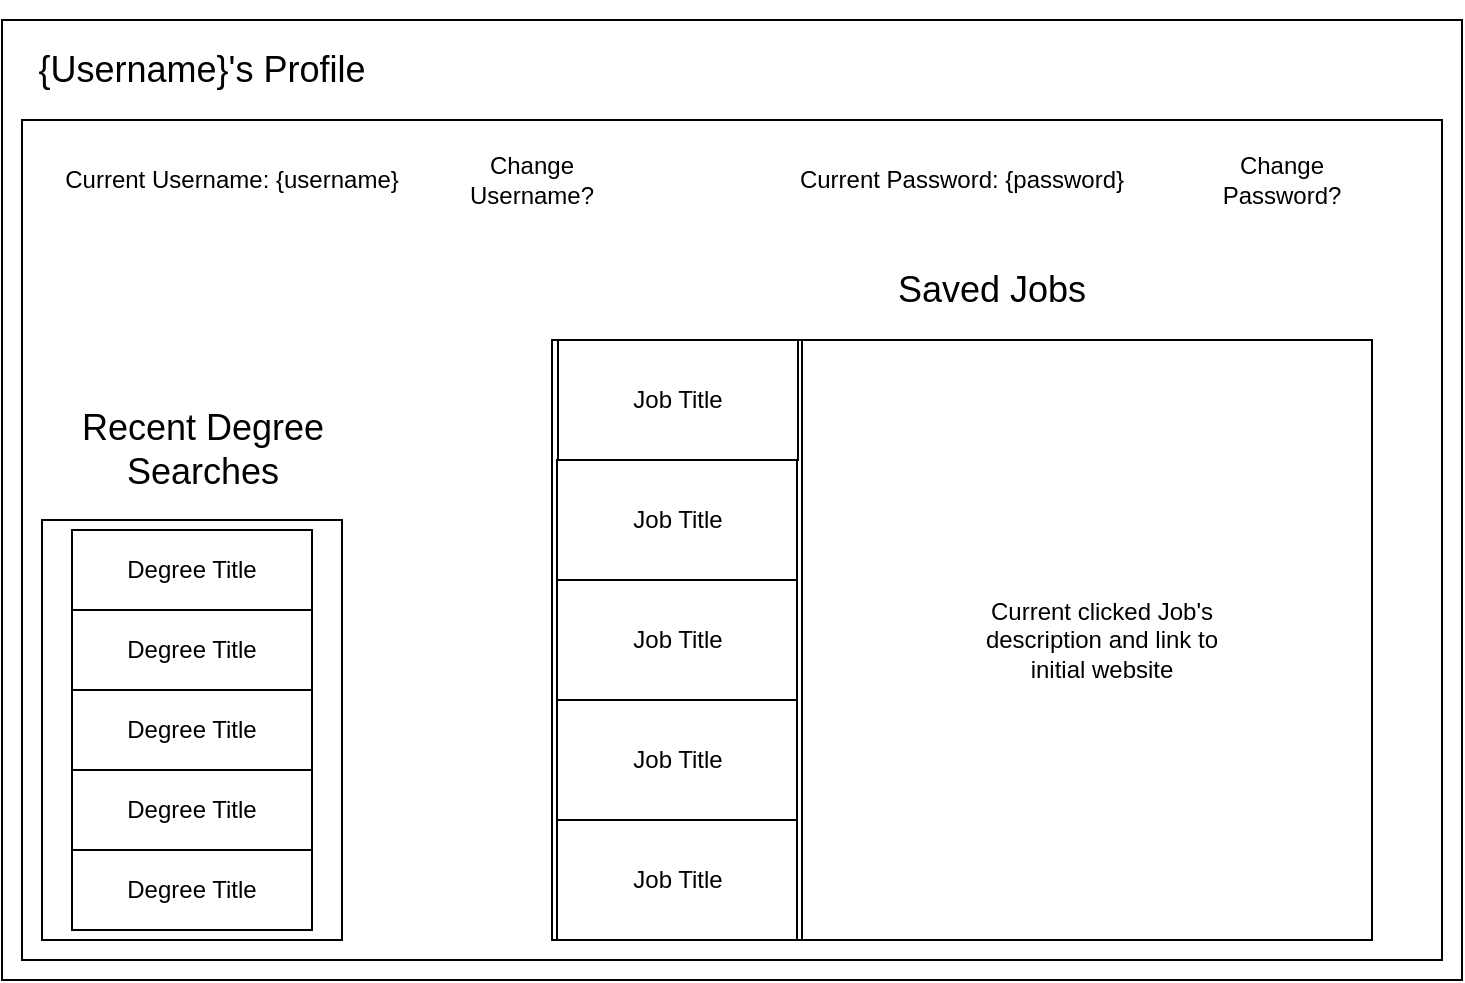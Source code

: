 <mxfile version="13.8.8" type="device"><diagram id="NpVtGdBBay8emQcM6yuT" name="Page-1"><mxGraphModel dx="997" dy="548" grid="1" gridSize="10" guides="1" tooltips="1" connect="1" arrows="1" fold="1" page="1" pageScale="1" pageWidth="850" pageHeight="1100" math="0" shadow="0"><root><mxCell id="0"/><mxCell id="1" parent="0"/><mxCell id="-PqZbzbsZzkwf-D_wNvk-1" value="" style="rounded=0;whiteSpace=wrap;html=1;" parent="1" vertex="1"><mxGeometry x="80" y="100" width="730" height="480" as="geometry"/></mxCell><mxCell id="avZ0v-5ZP6oGCZnhXKNt-16" value="&lt;font style=&quot;font-size: 18px&quot;&gt;{Username}'s Profile&lt;/font&gt;" style="text;html=1;strokeColor=none;fillColor=none;align=center;verticalAlign=middle;whiteSpace=wrap;rounded=0;" vertex="1" parent="1"><mxGeometry x="80" y="90" width="200" height="70" as="geometry"/></mxCell><mxCell id="avZ0v-5ZP6oGCZnhXKNt-17" value="" style="rounded=0;whiteSpace=wrap;html=1;" vertex="1" parent="1"><mxGeometry x="90" y="150" width="710" height="420" as="geometry"/></mxCell><mxCell id="avZ0v-5ZP6oGCZnhXKNt-18" value="Current Username: {username}" style="text;html=1;strokeColor=none;fillColor=none;align=center;verticalAlign=middle;whiteSpace=wrap;rounded=0;" vertex="1" parent="1"><mxGeometry x="100" y="170" width="190" height="20" as="geometry"/></mxCell><mxCell id="avZ0v-5ZP6oGCZnhXKNt-19" value="Current Password: {password}" style="text;html=1;strokeColor=none;fillColor=none;align=center;verticalAlign=middle;whiteSpace=wrap;rounded=0;" vertex="1" parent="1"><mxGeometry x="470" y="170" width="180" height="20" as="geometry"/></mxCell><mxCell id="avZ0v-5ZP6oGCZnhXKNt-20" value="" style="rounded=0;whiteSpace=wrap;html=1;" vertex="1" parent="1"><mxGeometry x="100" y="350" width="150" height="210" as="geometry"/></mxCell><mxCell id="avZ0v-5ZP6oGCZnhXKNt-21" value="&lt;font style=&quot;font-size: 18px&quot;&gt;Recent Degree Searches&lt;/font&gt;" style="text;html=1;strokeColor=none;fillColor=none;align=center;verticalAlign=middle;whiteSpace=wrap;rounded=0;" vertex="1" parent="1"><mxGeometry x="112.5" y="290" width="135" height="50" as="geometry"/></mxCell><mxCell id="avZ0v-5ZP6oGCZnhXKNt-22" value="Degree Title" style="rounded=0;whiteSpace=wrap;html=1;" vertex="1" parent="1"><mxGeometry x="115" y="355" width="120" height="40" as="geometry"/></mxCell><mxCell id="avZ0v-5ZP6oGCZnhXKNt-23" value="Degree Title" style="rounded=0;whiteSpace=wrap;html=1;" vertex="1" parent="1"><mxGeometry x="115" y="395" width="120" height="40" as="geometry"/></mxCell><mxCell id="avZ0v-5ZP6oGCZnhXKNt-24" value="Degree Title" style="rounded=0;whiteSpace=wrap;html=1;" vertex="1" parent="1"><mxGeometry x="115" y="435" width="120" height="40" as="geometry"/></mxCell><mxCell id="avZ0v-5ZP6oGCZnhXKNt-25" value="Degree Title" style="rounded=0;whiteSpace=wrap;html=1;" vertex="1" parent="1"><mxGeometry x="115" y="475" width="120" height="40" as="geometry"/></mxCell><mxCell id="avZ0v-5ZP6oGCZnhXKNt-26" value="Degree Title" style="rounded=0;whiteSpace=wrap;html=1;" vertex="1" parent="1"><mxGeometry x="115" y="515" width="120" height="40" as="geometry"/></mxCell><mxCell id="avZ0v-5ZP6oGCZnhXKNt-28" value="" style="rounded=0;whiteSpace=wrap;html=1;" vertex="1" parent="1"><mxGeometry x="355" y="260" width="410" height="300" as="geometry"/></mxCell><mxCell id="avZ0v-5ZP6oGCZnhXKNt-29" value="" style="rounded=0;whiteSpace=wrap;html=1;" vertex="1" parent="1"><mxGeometry x="355" y="260" width="125" height="300" as="geometry"/></mxCell><mxCell id="avZ0v-5ZP6oGCZnhXKNt-30" value="Job Title" style="rounded=0;whiteSpace=wrap;html=1;" vertex="1" parent="1"><mxGeometry x="358" y="260" width="120" height="60" as="geometry"/></mxCell><mxCell id="avZ0v-5ZP6oGCZnhXKNt-31" value="&lt;span&gt;Job Title&lt;/span&gt;" style="rounded=0;whiteSpace=wrap;html=1;" vertex="1" parent="1"><mxGeometry x="357.5" y="320" width="120" height="60" as="geometry"/></mxCell><mxCell id="avZ0v-5ZP6oGCZnhXKNt-32" value="&lt;span&gt;Job Title&lt;/span&gt;" style="rounded=0;whiteSpace=wrap;html=1;" vertex="1" parent="1"><mxGeometry x="357.5" y="380" width="120" height="60" as="geometry"/></mxCell><mxCell id="avZ0v-5ZP6oGCZnhXKNt-33" value="&lt;span&gt;Job Title&lt;/span&gt;" style="rounded=0;whiteSpace=wrap;html=1;" vertex="1" parent="1"><mxGeometry x="357.5" y="500" width="120" height="60" as="geometry"/></mxCell><mxCell id="avZ0v-5ZP6oGCZnhXKNt-34" value="&lt;span&gt;Job Title&lt;/span&gt;" style="rounded=0;whiteSpace=wrap;html=1;" vertex="1" parent="1"><mxGeometry x="357.5" y="440" width="120" height="60" as="geometry"/></mxCell><mxCell id="avZ0v-5ZP6oGCZnhXKNt-35" value="Current clicked Job's description and link to initial website" style="text;html=1;strokeColor=none;fillColor=none;align=center;verticalAlign=middle;whiteSpace=wrap;rounded=0;" vertex="1" parent="1"><mxGeometry x="570" y="370" width="120" height="80" as="geometry"/></mxCell><mxCell id="avZ0v-5ZP6oGCZnhXKNt-36" value="Change Username?" style="text;html=1;strokeColor=none;fillColor=none;align=center;verticalAlign=middle;whiteSpace=wrap;rounded=0;" vertex="1" parent="1"><mxGeometry x="300" y="170" width="90" height="20" as="geometry"/></mxCell><mxCell id="avZ0v-5ZP6oGCZnhXKNt-37" value="Change Password?" style="text;html=1;strokeColor=none;fillColor=none;align=center;verticalAlign=middle;whiteSpace=wrap;rounded=0;" vertex="1" parent="1"><mxGeometry x="675" y="170" width="90" height="20" as="geometry"/></mxCell><mxCell id="avZ0v-5ZP6oGCZnhXKNt-38" value="&lt;font style=&quot;font-size: 18px&quot;&gt;Saved Jobs&lt;/font&gt;" style="text;html=1;strokeColor=none;fillColor=none;align=center;verticalAlign=middle;whiteSpace=wrap;rounded=0;" vertex="1" parent="1"><mxGeometry x="510" y="220" width="130" height="30" as="geometry"/></mxCell></root></mxGraphModel></diagram></mxfile>